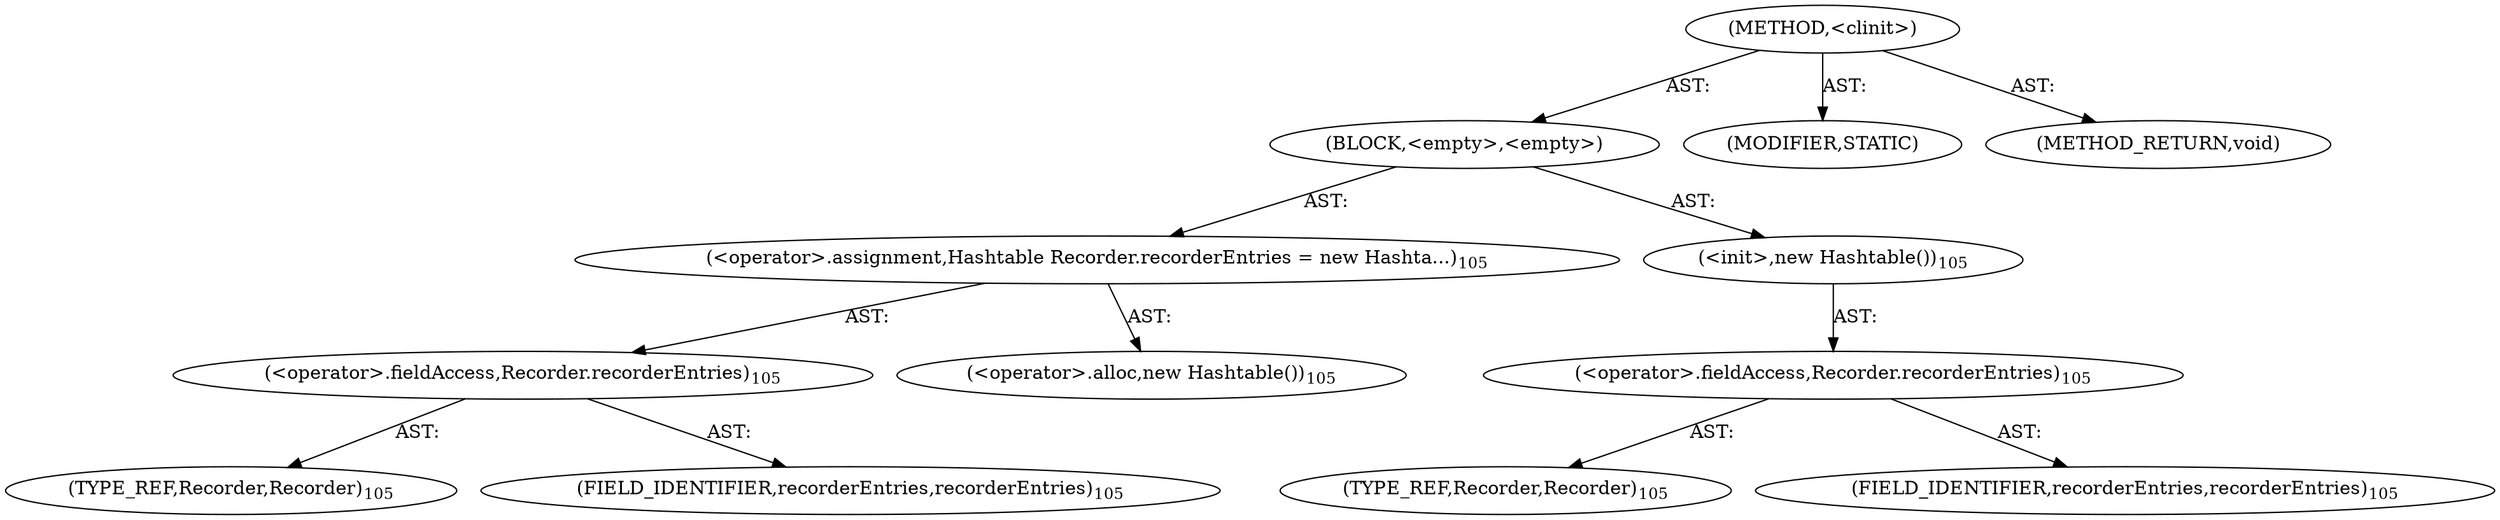 digraph "&lt;clinit&gt;" {  
"111669149710" [label = <(METHOD,&lt;clinit&gt;)> ]
"25769803812" [label = <(BLOCK,&lt;empty&gt;,&lt;empty&gt;)> ]
"30064771186" [label = <(&lt;operator&gt;.assignment,Hashtable Recorder.recorderEntries = new Hashta...)<SUB>105</SUB>> ]
"30064771187" [label = <(&lt;operator&gt;.fieldAccess,Recorder.recorderEntries)<SUB>105</SUB>> ]
"180388626439" [label = <(TYPE_REF,Recorder,Recorder)<SUB>105</SUB>> ]
"55834574886" [label = <(FIELD_IDENTIFIER,recorderEntries,recorderEntries)<SUB>105</SUB>> ]
"30064771188" [label = <(&lt;operator&gt;.alloc,new Hashtable())<SUB>105</SUB>> ]
"30064771189" [label = <(&lt;init&gt;,new Hashtable())<SUB>105</SUB>> ]
"30064771190" [label = <(&lt;operator&gt;.fieldAccess,Recorder.recorderEntries)<SUB>105</SUB>> ]
"180388626440" [label = <(TYPE_REF,Recorder,Recorder)<SUB>105</SUB>> ]
"55834574887" [label = <(FIELD_IDENTIFIER,recorderEntries,recorderEntries)<SUB>105</SUB>> ]
"133143986215" [label = <(MODIFIER,STATIC)> ]
"128849018894" [label = <(METHOD_RETURN,void)> ]
  "111669149710" -> "25769803812"  [ label = "AST: "] 
  "111669149710" -> "133143986215"  [ label = "AST: "] 
  "111669149710" -> "128849018894"  [ label = "AST: "] 
  "25769803812" -> "30064771186"  [ label = "AST: "] 
  "25769803812" -> "30064771189"  [ label = "AST: "] 
  "30064771186" -> "30064771187"  [ label = "AST: "] 
  "30064771186" -> "30064771188"  [ label = "AST: "] 
  "30064771187" -> "180388626439"  [ label = "AST: "] 
  "30064771187" -> "55834574886"  [ label = "AST: "] 
  "30064771189" -> "30064771190"  [ label = "AST: "] 
  "30064771190" -> "180388626440"  [ label = "AST: "] 
  "30064771190" -> "55834574887"  [ label = "AST: "] 
}
